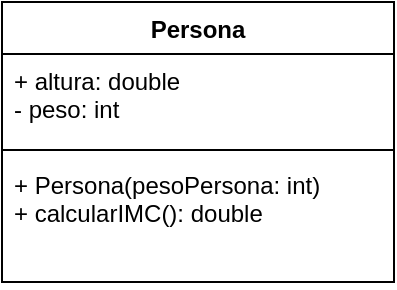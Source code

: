 <mxfile version="19.0.3" type="device"><diagram id="C5RBs43oDa-KdzZeNtuy" name="Page-1"><mxGraphModel dx="868" dy="553" grid="1" gridSize="10" guides="1" tooltips="1" connect="1" arrows="1" fold="1" page="1" pageScale="1" pageWidth="827" pageHeight="1169" math="0" shadow="0"><root><mxCell id="WIyWlLk6GJQsqaUBKTNV-0"/><mxCell id="WIyWlLk6GJQsqaUBKTNV-1" parent="WIyWlLk6GJQsqaUBKTNV-0"/><mxCell id="VAyuwHagiNp3Krub1psC-0" value="Persona" style="swimlane;fontStyle=1;align=center;verticalAlign=top;childLayout=stackLayout;horizontal=1;startSize=26;horizontalStack=0;resizeParent=1;resizeParentMax=0;resizeLast=0;collapsible=1;marginBottom=0;" vertex="1" parent="WIyWlLk6GJQsqaUBKTNV-1"><mxGeometry x="334" y="270" width="196" height="140" as="geometry"/></mxCell><mxCell id="VAyuwHagiNp3Krub1psC-1" value="+ altura: double&#10;- peso: int" style="text;strokeColor=none;fillColor=none;align=left;verticalAlign=top;spacingLeft=4;spacingRight=4;overflow=hidden;rotatable=0;points=[[0,0.5],[1,0.5]];portConstraint=eastwest;" vertex="1" parent="VAyuwHagiNp3Krub1psC-0"><mxGeometry y="26" width="196" height="44" as="geometry"/></mxCell><mxCell id="VAyuwHagiNp3Krub1psC-2" value="" style="line;strokeWidth=1;fillColor=none;align=left;verticalAlign=middle;spacingTop=-1;spacingLeft=3;spacingRight=3;rotatable=0;labelPosition=right;points=[];portConstraint=eastwest;" vertex="1" parent="VAyuwHagiNp3Krub1psC-0"><mxGeometry y="70" width="196" height="8" as="geometry"/></mxCell><mxCell id="VAyuwHagiNp3Krub1psC-3" value="+ Persona(pesoPersona: int)&#10;+ calcularIMC(): double" style="text;strokeColor=none;fillColor=none;align=left;verticalAlign=top;spacingLeft=4;spacingRight=4;overflow=hidden;rotatable=0;points=[[0,0.5],[1,0.5]];portConstraint=eastwest;" vertex="1" parent="VAyuwHagiNp3Krub1psC-0"><mxGeometry y="78" width="196" height="62" as="geometry"/></mxCell></root></mxGraphModel></diagram></mxfile>